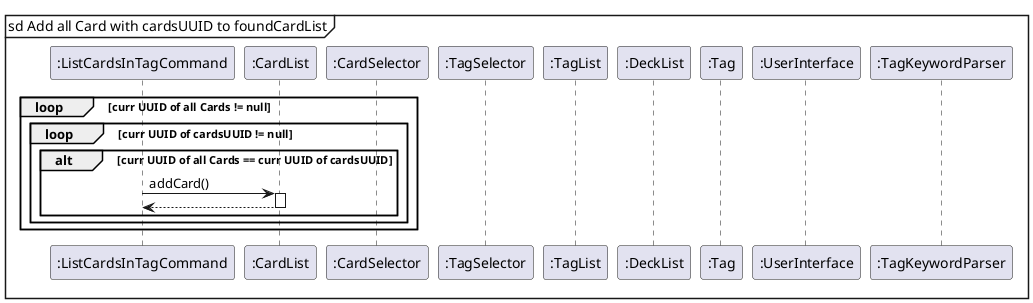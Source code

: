 @startuml
autoactivate on

mainframe sd Add all Card with cardsUUID to foundCardList

participant ":ListCardsInTagCommand" as ListCardsInTagCommand
participant ":TagList" as TagList
participant ":CardList" as CardList
participant ":CardSelector" as CardSelector
participant ":TagSelector" as TagSelector
participant ":TagList" as TagList
participant ":DeckList" as DeckList
participant ":Tag" as Tag

participant ":UserInterface" as UserInterface
participant ":TagKeywordParser" as TagKeywordParser

loop curr UUID of all Cards != null
    loop curr UUID of cardsUUID != null
      alt curr UUID of all Cards == curr UUID of cardsUUID
        ListCardsInTagCommand -> CardList : addCard()
         return
       end
      end loop
end loop

@enduml
